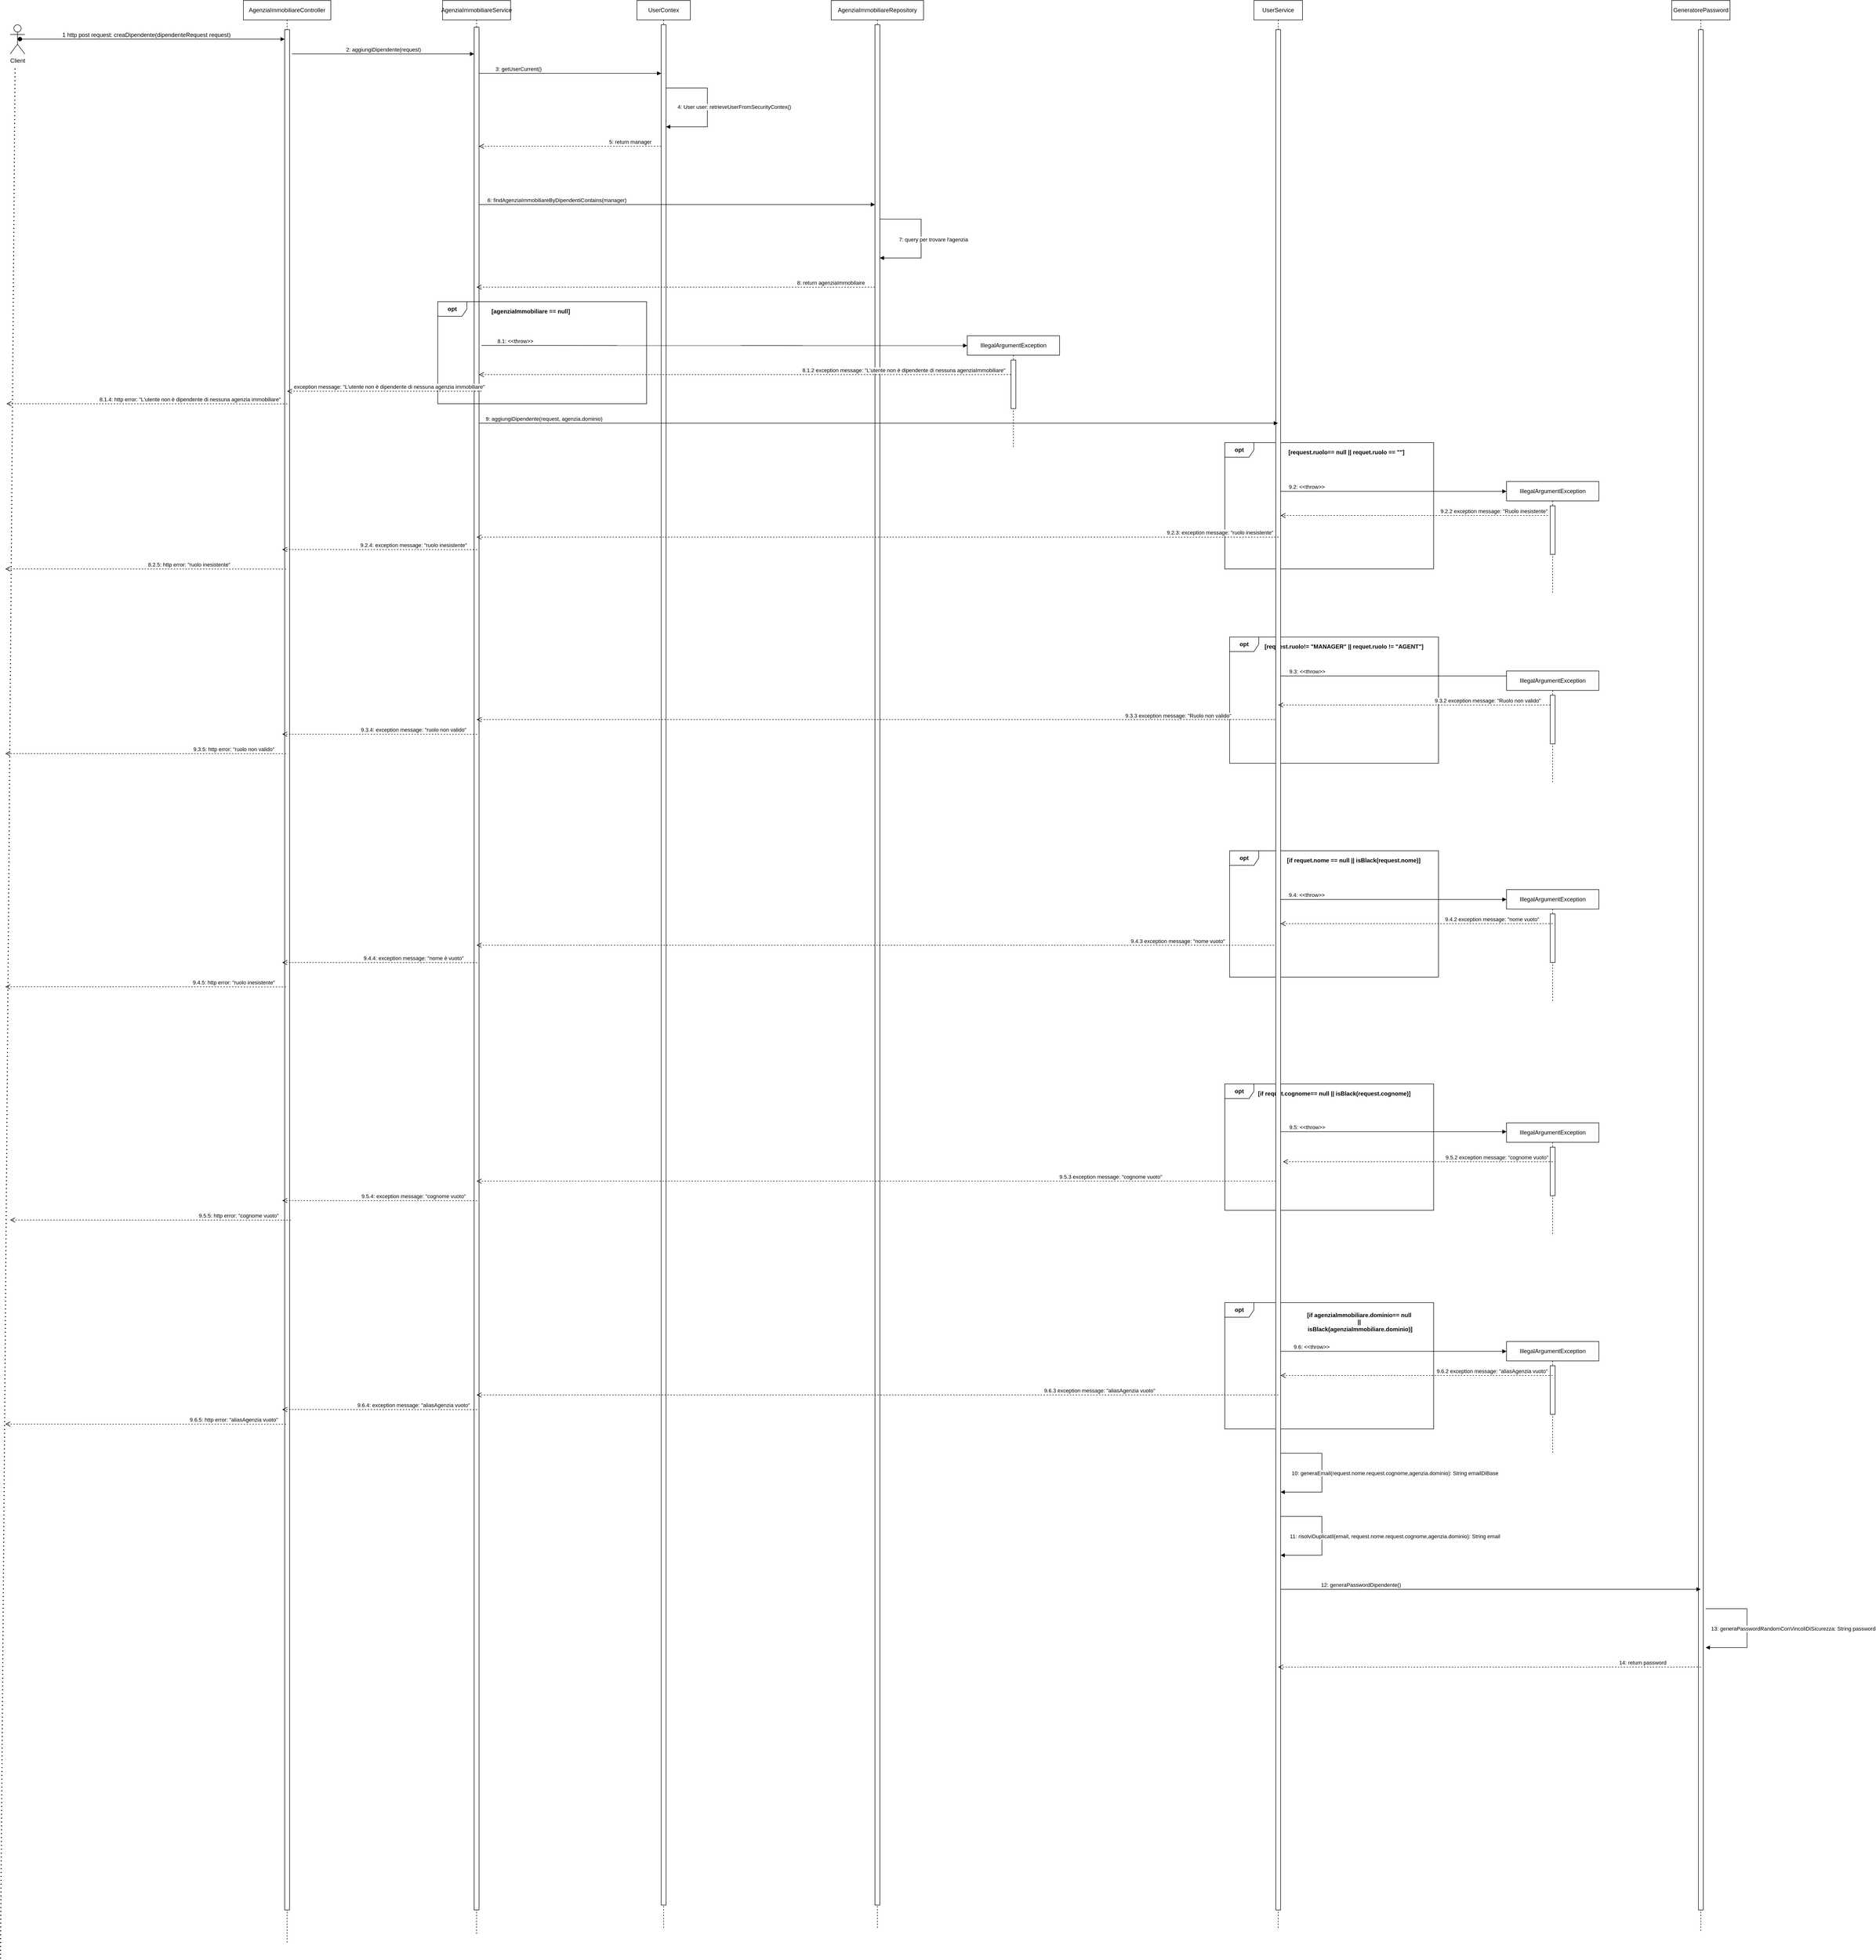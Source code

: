 <mxfile version="28.2.5">
  <diagram name="Pagina-1" id="-XG3NWOHJ_3-eHmlm58t">
    <mxGraphModel dx="1895" dy="1022" grid="1" gridSize="10" guides="1" tooltips="1" connect="1" arrows="1" fold="1" page="1" pageScale="1" pageWidth="827" pageHeight="1169" math="0" shadow="0">
      <root>
        <mxCell id="0" />
        <mxCell id="1" parent="0" />
        <mxCell id="8JB6PZW7fWWFTnTKiGVh-1" value="Client" style="shape=umlActor;verticalLabelPosition=bottom;verticalAlign=top;html=1;" parent="1" vertex="1">
          <mxGeometry x="80" y="60" width="30" height="60" as="geometry" />
        </mxCell>
        <mxCell id="8JB6PZW7fWWFTnTKiGVh-2" value="" style="endArrow=none;dashed=1;html=1;dashPattern=1 3;strokeWidth=2;rounded=0;" parent="1" edge="1">
          <mxGeometry width="50" height="50" relative="1" as="geometry">
            <mxPoint x="60" y="4040" as="sourcePoint" />
            <mxPoint x="90" y="150" as="targetPoint" />
          </mxGeometry>
        </mxCell>
        <mxCell id="8JB6PZW7fWWFTnTKiGVh-3" value="&lt;font style=&quot;font-size: 12px;&quot;&gt;1 http post request: creaDipendente(dipendenteRequest request)&lt;/font&gt;" style="html=1;verticalAlign=bottom;startArrow=oval;startFill=1;endArrow=block;startSize=8;curved=0;rounded=0;strokeWidth=1;jumpSize=14;" parent="1" edge="1">
          <mxGeometry x="-0.046" width="60" relative="1" as="geometry">
            <mxPoint x="100" y="89.5" as="sourcePoint" />
            <mxPoint x="645" y="89.5" as="targetPoint" />
            <mxPoint as="offset" />
          </mxGeometry>
        </mxCell>
        <mxCell id="8JB6PZW7fWWFTnTKiGVh-4" value="AgenziaImmobiliareController" style="shape=umlLifeline;perimeter=lifelinePerimeter;whiteSpace=wrap;html=1;container=1;dropTarget=0;collapsible=0;recursiveResize=0;outlineConnect=0;portConstraint=eastwest;newEdgeStyle={&quot;curved&quot;:0,&quot;rounded&quot;:0};" parent="1" vertex="1">
          <mxGeometry x="560" y="10" width="180" height="4000" as="geometry" />
        </mxCell>
        <mxCell id="8JB6PZW7fWWFTnTKiGVh-5" value="" style="html=1;points=[[0,0,0,0,5],[0,1,0,0,-5],[1,0,0,0,5],[1,1,0,0,-5]];perimeter=orthogonalPerimeter;outlineConnect=0;targetShapes=umlLifeline;portConstraint=eastwest;newEdgeStyle={&quot;curved&quot;:0,&quot;rounded&quot;:0};" parent="8JB6PZW7fWWFTnTKiGVh-4" vertex="1">
          <mxGeometry x="85" y="60" width="10" height="3870" as="geometry" />
        </mxCell>
        <mxCell id="8JB6PZW7fWWFTnTKiGVh-6" value="AgenziaImmobiliareService" style="shape=umlLifeline;perimeter=lifelinePerimeter;whiteSpace=wrap;html=1;container=1;dropTarget=0;collapsible=0;recursiveResize=0;outlineConnect=0;portConstraint=eastwest;newEdgeStyle={&quot;curved&quot;:0,&quot;rounded&quot;:0};" parent="1" vertex="1">
          <mxGeometry x="970" y="10" width="140" height="3980" as="geometry" />
        </mxCell>
        <mxCell id="8JB6PZW7fWWFTnTKiGVh-7" value="" style="html=1;points=[[0,0,0,0,5],[0,1,0,0,-5],[1,0,0,0,5],[1,1,0,0,-5]];perimeter=orthogonalPerimeter;outlineConnect=0;targetShapes=umlLifeline;portConstraint=eastwest;newEdgeStyle={&quot;curved&quot;:0,&quot;rounded&quot;:0};" parent="8JB6PZW7fWWFTnTKiGVh-6" vertex="1">
          <mxGeometry x="65" y="55" width="10" height="3875" as="geometry" />
        </mxCell>
        <mxCell id="8JB6PZW7fWWFTnTKiGVh-8" value="2: aggiungiDipendente(request)" style="html=1;verticalAlign=bottom;endArrow=block;curved=0;rounded=0;" parent="1" target="8JB6PZW7fWWFTnTKiGVh-7" edge="1">
          <mxGeometry width="80" relative="1" as="geometry">
            <mxPoint x="660" y="120" as="sourcePoint" />
            <mxPoint x="1040" y="120" as="targetPoint" />
          </mxGeometry>
        </mxCell>
        <mxCell id="8JB6PZW7fWWFTnTKiGVh-9" value="UserContex" style="shape=umlLifeline;perimeter=lifelinePerimeter;whiteSpace=wrap;html=1;container=1;dropTarget=0;collapsible=0;recursiveResize=0;outlineConnect=0;portConstraint=eastwest;newEdgeStyle={&quot;curved&quot;:0,&quot;rounded&quot;:0};" parent="1" vertex="1">
          <mxGeometry x="1370" y="10" width="110" height="3970" as="geometry" />
        </mxCell>
        <mxCell id="8JB6PZW7fWWFTnTKiGVh-10" value="" style="html=1;points=[[0,0,0,0,5],[0,1,0,0,-5],[1,0,0,0,5],[1,1,0,0,-5]];perimeter=orthogonalPerimeter;outlineConnect=0;targetShapes=umlLifeline;portConstraint=eastwest;newEdgeStyle={&quot;curved&quot;:0,&quot;rounded&quot;:0};" parent="8JB6PZW7fWWFTnTKiGVh-9" vertex="1">
          <mxGeometry x="50" y="50" width="10" height="3870" as="geometry" />
        </mxCell>
        <mxCell id="8JB6PZW7fWWFTnTKiGVh-11" value="3: getUserCurrent()" style="html=1;verticalAlign=bottom;endArrow=block;curved=0;rounded=0;" parent="1" target="8JB6PZW7fWWFTnTKiGVh-10" edge="1">
          <mxGeometry x="-0.571" width="80" relative="1" as="geometry">
            <mxPoint x="1045" y="160" as="sourcePoint" />
            <mxPoint x="1409.5" y="160" as="targetPoint" />
            <mxPoint as="offset" />
          </mxGeometry>
        </mxCell>
        <mxCell id="8JB6PZW7fWWFTnTKiGVh-12" value="AgenziaImmobiliareRepository" style="shape=umlLifeline;perimeter=lifelinePerimeter;whiteSpace=wrap;html=1;container=1;dropTarget=0;collapsible=0;recursiveResize=0;outlineConnect=0;portConstraint=eastwest;newEdgeStyle={&quot;curved&quot;:0,&quot;rounded&quot;:0};" parent="1" vertex="1">
          <mxGeometry x="1770" y="10" width="190" height="3970" as="geometry" />
        </mxCell>
        <mxCell id="8JB6PZW7fWWFTnTKiGVh-13" value="" style="html=1;points=[[0,0,0,0,5],[0,1,0,0,-5],[1,0,0,0,5],[1,1,0,0,-5]];perimeter=orthogonalPerimeter;outlineConnect=0;targetShapes=umlLifeline;portConstraint=eastwest;newEdgeStyle={&quot;curved&quot;:0,&quot;rounded&quot;:0};" parent="8JB6PZW7fWWFTnTKiGVh-12" vertex="1">
          <mxGeometry x="90" y="50" width="10" height="3870" as="geometry" />
        </mxCell>
        <mxCell id="8JB6PZW7fWWFTnTKiGVh-14" value="6: findAgenziaImmobiliareByDipendentiContains(manager)" style="html=1;verticalAlign=bottom;endArrow=block;curved=0;rounded=0;" parent="1" source="8JB6PZW7fWWFTnTKiGVh-7" edge="1">
          <mxGeometry x="-0.607" width="80" relative="1" as="geometry">
            <mxPoint x="1060" y="430" as="sourcePoint" />
            <mxPoint x="1860" y="430" as="targetPoint" />
            <mxPoint as="offset" />
            <Array as="points">
              <mxPoint x="1470.33" y="430" />
            </Array>
          </mxGeometry>
        </mxCell>
        <mxCell id="8JB6PZW7fWWFTnTKiGVh-15" value="5: return manager" style="html=1;verticalAlign=bottom;endArrow=open;dashed=1;endSize=8;curved=0;rounded=0;" parent="1" source="8JB6PZW7fWWFTnTKiGVh-10" edge="1">
          <mxGeometry x="-0.656" relative="1" as="geometry">
            <mxPoint x="1405" y="310" as="sourcePoint" />
            <mxPoint x="1045" y="310" as="targetPoint" />
            <mxPoint as="offset" />
          </mxGeometry>
        </mxCell>
        <mxCell id="8JB6PZW7fWWFTnTKiGVh-16" value="4: User user: retrieveUserFromSecurityContex()" style="html=1;verticalAlign=bottom;endArrow=block;curved=0;rounded=0;" parent="1" source="8JB6PZW7fWWFTnTKiGVh-10" edge="1">
          <mxGeometry x="0.061" y="55" width="80" relative="1" as="geometry">
            <mxPoint x="1435" y="190" as="sourcePoint" />
            <mxPoint x="1430" y="270" as="targetPoint" />
            <Array as="points">
              <mxPoint x="1515" y="190" />
              <mxPoint x="1515" y="270" />
            </Array>
            <mxPoint as="offset" />
          </mxGeometry>
        </mxCell>
        <mxCell id="8JB6PZW7fWWFTnTKiGVh-18" value="7: query per trovare l&#39;agenzia" style="html=1;verticalAlign=bottom;endArrow=block;curved=0;rounded=0;" parent="1" edge="1">
          <mxGeometry x="0.082" y="25" width="80" relative="1" as="geometry">
            <mxPoint x="1870" y="460" as="sourcePoint" />
            <mxPoint x="1870" y="540" as="targetPoint" />
            <Array as="points">
              <mxPoint x="1955" y="460" />
              <mxPoint x="1955" y="540" />
            </Array>
            <mxPoint as="offset" />
          </mxGeometry>
        </mxCell>
        <mxCell id="8JB6PZW7fWWFTnTKiGVh-19" value="8: return agenziaImmobilaire" style="html=1;verticalAlign=bottom;endArrow=open;dashed=1;endSize=8;curved=0;rounded=0;" parent="1" target="8JB6PZW7fWWFTnTKiGVh-6" edge="1">
          <mxGeometry x="-0.778" relative="1" as="geometry">
            <mxPoint x="1860" y="600" as="sourcePoint" />
            <mxPoint x="1780" y="600" as="targetPoint" />
            <mxPoint as="offset" />
          </mxGeometry>
        </mxCell>
        <mxCell id="8JB6PZW7fWWFTnTKiGVh-20" value="&lt;b&gt;opt&lt;/b&gt;" style="shape=umlFrame;whiteSpace=wrap;html=1;pointerEvents=0;" parent="1" vertex="1">
          <mxGeometry x="960" y="630" width="430" height="210" as="geometry" />
        </mxCell>
        <mxCell id="8JB6PZW7fWWFTnTKiGVh-21" value="[agenziaImmobiliare == null]" style="text;align=center;fontStyle=1;verticalAlign=middle;spacingLeft=3;spacingRight=3;strokeColor=none;rotatable=0;points=[[0,0.5],[1,0.5]];portConstraint=eastwest;html=1;" parent="1" vertex="1">
          <mxGeometry x="1070" y="650" width="161" as="geometry" />
        </mxCell>
        <mxCell id="8JB6PZW7fWWFTnTKiGVh-22" value="IllegalArgumentException" style="shape=umlLifeline;perimeter=lifelinePerimeter;whiteSpace=wrap;html=1;container=1;dropTarget=0;collapsible=0;recursiveResize=0;outlineConnect=0;portConstraint=eastwest;newEdgeStyle={&quot;curved&quot;:0,&quot;rounded&quot;:0};" parent="1" vertex="1">
          <mxGeometry x="2050" y="700" width="190" height="230" as="geometry" />
        </mxCell>
        <mxCell id="8JB6PZW7fWWFTnTKiGVh-23" value="" style="html=1;points=[[0,0,0,0,5],[0,1,0,0,-5],[1,0,0,0,5],[1,1,0,0,-5]];perimeter=orthogonalPerimeter;outlineConnect=0;targetShapes=umlLifeline;portConstraint=eastwest;newEdgeStyle={&quot;curved&quot;:0,&quot;rounded&quot;:0};" parent="8JB6PZW7fWWFTnTKiGVh-22" vertex="1">
          <mxGeometry x="90" y="50" width="10" height="100" as="geometry" />
        </mxCell>
        <mxCell id="8JB6PZW7fWWFTnTKiGVh-24" value="9.2: &amp;lt;&amp;lt;throw&amp;gt;&amp;gt;&amp;nbsp;" style="html=1;verticalAlign=bottom;endArrow=block;curved=0;rounded=0;" parent="1" edge="1" source="HBDuKSjmfl1NLGihpZk7-3">
          <mxGeometry x="-0.763" width="80" relative="1" as="geometry">
            <mxPoint x="2170" y="1020" as="sourcePoint" />
            <mxPoint x="3160" y="1020.31" as="targetPoint" />
            <mxPoint as="offset" />
          </mxGeometry>
        </mxCell>
        <mxCell id="8JB6PZW7fWWFTnTKiGVh-25" value="8.1.2 exception message: &quot;L&#39;utente non è dipendente di nessuna agenziaImmobiliare&quot;" style="html=1;verticalAlign=bottom;endArrow=open;dashed=1;endSize=8;curved=0;rounded=0;" parent="1" target="8JB6PZW7fWWFTnTKiGVh-7" edge="1">
          <mxGeometry x="-0.595" relative="1" as="geometry">
            <mxPoint x="2140" y="780" as="sourcePoint" />
            <mxPoint x="2060" y="780" as="targetPoint" />
            <mxPoint as="offset" />
          </mxGeometry>
        </mxCell>
        <mxCell id="8JB6PZW7fWWFTnTKiGVh-26" value="exception message: &quot;L&#39;utente non è dipendente di nessuna agenzia immobiliare&quot;" style="html=1;verticalAlign=bottom;endArrow=open;dashed=1;endSize=8;curved=0;rounded=0;" parent="1" target="8JB6PZW7fWWFTnTKiGVh-4" edge="1">
          <mxGeometry x="-0.051" relative="1" as="geometry">
            <mxPoint x="1050" y="814.23" as="sourcePoint" />
            <mxPoint x="970" y="814.23" as="targetPoint" />
            <mxPoint as="offset" />
          </mxGeometry>
        </mxCell>
        <mxCell id="8JB6PZW7fWWFTnTKiGVh-27" value="8.1.4: http error: &quot;L&#39;utente non è dipendente di nessuna agenzia immobiliare&quot;" style="html=1;verticalAlign=bottom;endArrow=open;dashed=1;endSize=8;curved=0;rounded=0;" parent="1" edge="1">
          <mxGeometry x="-0.307" relative="1" as="geometry">
            <mxPoint x="650" y="840.23" as="sourcePoint" />
            <mxPoint x="72.381" y="840" as="targetPoint" />
            <mxPoint as="offset" />
          </mxGeometry>
        </mxCell>
        <mxCell id="8JB6PZW7fWWFTnTKiGVh-28" value="&lt;b&gt;opt&lt;/b&gt;" style="shape=umlFrame;whiteSpace=wrap;html=1;pointerEvents=0;" parent="1" vertex="1">
          <mxGeometry x="2580" y="920" width="430" height="260" as="geometry" />
        </mxCell>
        <mxCell id="8JB6PZW7fWWFTnTKiGVh-29" value="[request.ruolo== null || requet.ruolo == &quot;&quot;]" style="text;align=center;fontStyle=1;verticalAlign=middle;spacingLeft=3;spacingRight=3;strokeColor=none;rotatable=0;points=[[0,0.5],[1,0.5]];portConstraint=eastwest;html=1;" parent="1" vertex="1">
          <mxGeometry x="2720" y="940" width="220" as="geometry" />
        </mxCell>
        <mxCell id="8JB6PZW7fWWFTnTKiGVh-30" value="IllegalArgumentException" style="shape=umlLifeline;perimeter=lifelinePerimeter;whiteSpace=wrap;html=1;container=1;dropTarget=0;collapsible=0;recursiveResize=0;outlineConnect=0;portConstraint=eastwest;newEdgeStyle={&quot;curved&quot;:0,&quot;rounded&quot;:0};" parent="1" vertex="1">
          <mxGeometry x="3160" y="1000" width="190" height="230" as="geometry" />
        </mxCell>
        <mxCell id="8JB6PZW7fWWFTnTKiGVh-31" value="" style="html=1;points=[[0,0,0,0,5],[0,1,0,0,-5],[1,0,0,0,5],[1,1,0,0,-5]];perimeter=orthogonalPerimeter;outlineConnect=0;targetShapes=umlLifeline;portConstraint=eastwest;newEdgeStyle={&quot;curved&quot;:0,&quot;rounded&quot;:0};" parent="8JB6PZW7fWWFTnTKiGVh-30" vertex="1">
          <mxGeometry x="90" y="50" width="10" height="100" as="geometry" />
        </mxCell>
        <mxCell id="8JB6PZW7fWWFTnTKiGVh-32" value="9.2.2 exception message: &quot;Ruolo inesistente&quot;" style="html=1;verticalAlign=bottom;endArrow=open;dashed=1;endSize=8;curved=0;rounded=0;" parent="1" edge="1" target="HBDuKSjmfl1NLGihpZk7-3">
          <mxGeometry x="-0.595" relative="1" as="geometry">
            <mxPoint x="3245" y="1070" as="sourcePoint" />
            <mxPoint x="2160" y="1070" as="targetPoint" />
            <mxPoint as="offset" />
          </mxGeometry>
        </mxCell>
        <mxCell id="8JB6PZW7fWWFTnTKiGVh-33" value="9.2.4: exception message: &quot;ruolo inesistente&quot;" style="html=1;verticalAlign=bottom;endArrow=open;dashed=1;endSize=8;curved=0;rounded=0;" parent="1" edge="1">
          <mxGeometry x="-0.347" relative="1" as="geometry">
            <mxPoint x="1041" y="1140.23" as="sourcePoint" />
            <mxPoint x="640" y="1140" as="targetPoint" />
            <mxPoint as="offset" />
          </mxGeometry>
        </mxCell>
        <mxCell id="8JB6PZW7fWWFTnTKiGVh-34" value="8.2.5: http error: &quot;ruolo inesistente&quot;" style="html=1;verticalAlign=bottom;endArrow=open;dashed=1;endSize=8;curved=0;rounded=0;" parent="1" edge="1">
          <mxGeometry x="-0.307" relative="1" as="geometry">
            <mxPoint x="647.619" y="1180.23" as="sourcePoint" />
            <mxPoint x="70" y="1180" as="targetPoint" />
            <mxPoint as="offset" />
          </mxGeometry>
        </mxCell>
        <mxCell id="8JB6PZW7fWWFTnTKiGVh-35" value="&lt;b&gt;opt&lt;/b&gt;" style="shape=umlFrame;whiteSpace=wrap;html=1;pointerEvents=0;" parent="1" vertex="1">
          <mxGeometry x="2590" y="1320" width="430" height="260" as="geometry" />
        </mxCell>
        <mxCell id="8JB6PZW7fWWFTnTKiGVh-36" value="[request.ruolo!= &quot;MANAGER&quot; || requet.ruolo != &quot;AGENT&quot;]" style="text;align=center;fontStyle=1;verticalAlign=middle;spacingLeft=3;spacingRight=3;strokeColor=none;rotatable=0;points=[[0,0.5],[1,0.5]];portConstraint=eastwest;html=1;" parent="1" vertex="1">
          <mxGeometry x="2680" y="1340" width="290" as="geometry" />
        </mxCell>
        <mxCell id="8JB6PZW7fWWFTnTKiGVh-37" value="9.3: &amp;lt;&amp;lt;throw&amp;gt;&amp;gt;&amp;nbsp;" style="html=1;verticalAlign=bottom;endArrow=block;curved=0;rounded=0;" parent="1" edge="1" source="HBDuKSjmfl1NLGihpZk7-1">
          <mxGeometry x="-0.748" width="80" relative="1" as="geometry">
            <mxPoint x="2180" y="1400" as="sourcePoint" />
            <mxPoint x="3170" y="1400.31" as="targetPoint" />
            <mxPoint as="offset" />
          </mxGeometry>
        </mxCell>
        <mxCell id="8JB6PZW7fWWFTnTKiGVh-38" value="IllegalArgumentException" style="shape=umlLifeline;perimeter=lifelinePerimeter;whiteSpace=wrap;html=1;container=1;dropTarget=0;collapsible=0;recursiveResize=0;outlineConnect=0;portConstraint=eastwest;newEdgeStyle={&quot;curved&quot;:0,&quot;rounded&quot;:0};" parent="1" vertex="1">
          <mxGeometry x="3160" y="1390" width="190" height="230" as="geometry" />
        </mxCell>
        <mxCell id="8JB6PZW7fWWFTnTKiGVh-39" value="" style="html=1;points=[[0,0,0,0,5],[0,1,0,0,-5],[1,0,0,0,5],[1,1,0,0,-5]];perimeter=orthogonalPerimeter;outlineConnect=0;targetShapes=umlLifeline;portConstraint=eastwest;newEdgeStyle={&quot;curved&quot;:0,&quot;rounded&quot;:0};" parent="8JB6PZW7fWWFTnTKiGVh-38" vertex="1">
          <mxGeometry x="90" y="50" width="10" height="100" as="geometry" />
        </mxCell>
        <mxCell id="8JB6PZW7fWWFTnTKiGVh-40" value="9.3.3 exception message: &quot;Ruolo non valido&quot;" style="html=1;verticalAlign=bottom;endArrow=open;dashed=1;endSize=8;curved=0;rounded=0;" parent="1" edge="1" target="8JB6PZW7fWWFTnTKiGVh-6">
          <mxGeometry x="-0.751" y="1" relative="1" as="geometry">
            <mxPoint x="2689.5" y="1490" as="sourcePoint" />
            <mxPoint x="1060" y="1490" as="targetPoint" />
            <mxPoint as="offset" />
          </mxGeometry>
        </mxCell>
        <mxCell id="8JB6PZW7fWWFTnTKiGVh-42" value="9.3.5: http error: &quot;ruolo non valido&quot;" style="html=1;verticalAlign=bottom;endArrow=open;dashed=1;endSize=8;curved=0;rounded=0;" parent="1" edge="1">
          <mxGeometry x="-0.627" relative="1" as="geometry">
            <mxPoint x="647.619" y="1560.23" as="sourcePoint" />
            <mxPoint x="70" y="1560" as="targetPoint" />
            <mxPoint as="offset" />
          </mxGeometry>
        </mxCell>
        <mxCell id="8JB6PZW7fWWFTnTKiGVh-43" value="&lt;b&gt;opt&lt;/b&gt;" style="shape=umlFrame;whiteSpace=wrap;html=1;pointerEvents=0;" parent="1" vertex="1">
          <mxGeometry x="2590" y="1760" width="430" height="260" as="geometry" />
        </mxCell>
        <mxCell id="8JB6PZW7fWWFTnTKiGVh-44" value="[if requet.nome == null || isBlack(request.nome)]" style="text;align=center;fontStyle=1;verticalAlign=middle;spacingLeft=3;spacingRight=3;strokeColor=none;rotatable=0;points=[[0,0.5],[1,0.5]];portConstraint=eastwest;html=1;" parent="1" vertex="1">
          <mxGeometry x="2700" y="1780" width="290" as="geometry" />
        </mxCell>
        <mxCell id="8JB6PZW7fWWFTnTKiGVh-45" value="IllegalArgumentException" style="shape=umlLifeline;perimeter=lifelinePerimeter;whiteSpace=wrap;html=1;container=1;dropTarget=0;collapsible=0;recursiveResize=0;outlineConnect=0;portConstraint=eastwest;newEdgeStyle={&quot;curved&quot;:0,&quot;rounded&quot;:0};" parent="1" vertex="1">
          <mxGeometry x="3160" y="1840" width="190" height="230" as="geometry" />
        </mxCell>
        <mxCell id="8JB6PZW7fWWFTnTKiGVh-46" value="" style="html=1;points=[[0,0,0,0,5],[0,1,0,0,-5],[1,0,0,0,5],[1,1,0,0,-5]];perimeter=orthogonalPerimeter;outlineConnect=0;targetShapes=umlLifeline;portConstraint=eastwest;newEdgeStyle={&quot;curved&quot;:0,&quot;rounded&quot;:0};" parent="8JB6PZW7fWWFTnTKiGVh-45" vertex="1">
          <mxGeometry x="90" y="50" width="10" height="100" as="geometry" />
        </mxCell>
        <mxCell id="8JB6PZW7fWWFTnTKiGVh-47" value="9.4: &amp;lt;&amp;lt;throw&amp;gt;&amp;gt;&amp;nbsp;" style="html=1;verticalAlign=bottom;endArrow=block;curved=0;rounded=0;" parent="1" edge="1" source="HBDuKSjmfl1NLGihpZk7-3">
          <mxGeometry x="-0.763" width="80" relative="1" as="geometry">
            <mxPoint x="2170" y="1860" as="sourcePoint" />
            <mxPoint x="3160" y="1860.31" as="targetPoint" />
            <mxPoint as="offset" />
          </mxGeometry>
        </mxCell>
        <mxCell id="8JB6PZW7fWWFTnTKiGVh-48" value="9.4.3 exception message: &quot;nome vuoto&quot;" style="html=1;verticalAlign=bottom;endArrow=open;dashed=1;endSize=8;curved=0;rounded=0;" parent="1" edge="1" target="8JB6PZW7fWWFTnTKiGVh-6">
          <mxGeometry x="-0.751" y="1" relative="1" as="geometry">
            <mxPoint x="2687.5" y="1954.38" as="sourcePoint" />
            <mxPoint x="1602.5" y="1954.38" as="targetPoint" />
            <mxPoint as="offset" />
          </mxGeometry>
        </mxCell>
        <mxCell id="8JB6PZW7fWWFTnTKiGVh-49" value="9.4.4: exception message: &quot;nome è vuoto&quot;" style="html=1;verticalAlign=bottom;endArrow=open;dashed=1;endSize=8;curved=0;rounded=0;" parent="1" edge="1">
          <mxGeometry x="-0.347" relative="1" as="geometry">
            <mxPoint x="1041" y="1990.23" as="sourcePoint" />
            <mxPoint x="640" y="1990" as="targetPoint" />
            <mxPoint as="offset" />
          </mxGeometry>
        </mxCell>
        <mxCell id="8JB6PZW7fWWFTnTKiGVh-52" value="9.4.5: http error: &quot;ruolo inesistente&quot;" style="html=1;verticalAlign=bottom;endArrow=open;dashed=1;endSize=8;curved=0;rounded=0;" parent="1" edge="1">
          <mxGeometry x="-0.627" relative="1" as="geometry">
            <mxPoint x="647.619" y="2040.23" as="sourcePoint" />
            <mxPoint x="70" y="2040" as="targetPoint" />
            <mxPoint as="offset" />
          </mxGeometry>
        </mxCell>
        <mxCell id="8JB6PZW7fWWFTnTKiGVh-53" value="&lt;b&gt;opt&lt;/b&gt;" style="shape=umlFrame;whiteSpace=wrap;html=1;pointerEvents=0;" parent="1" vertex="1">
          <mxGeometry x="2580" y="2240" width="430" height="260" as="geometry" />
        </mxCell>
        <mxCell id="8JB6PZW7fWWFTnTKiGVh-54" value="IllegalArgumentException" style="shape=umlLifeline;perimeter=lifelinePerimeter;whiteSpace=wrap;html=1;container=1;dropTarget=0;collapsible=0;recursiveResize=0;outlineConnect=0;portConstraint=eastwest;newEdgeStyle={&quot;curved&quot;:0,&quot;rounded&quot;:0};" parent="1" vertex="1">
          <mxGeometry x="3160" y="2320" width="190" height="230" as="geometry" />
        </mxCell>
        <mxCell id="8JB6PZW7fWWFTnTKiGVh-55" value="" style="html=1;points=[[0,0,0,0,5],[0,1,0,0,-5],[1,0,0,0,5],[1,1,0,0,-5]];perimeter=orthogonalPerimeter;outlineConnect=0;targetShapes=umlLifeline;portConstraint=eastwest;newEdgeStyle={&quot;curved&quot;:0,&quot;rounded&quot;:0};" parent="8JB6PZW7fWWFTnTKiGVh-54" vertex="1">
          <mxGeometry x="90" y="50" width="10" height="100" as="geometry" />
        </mxCell>
        <mxCell id="8JB6PZW7fWWFTnTKiGVh-56" value="9.5: &amp;lt;&amp;lt;throw&amp;gt;&amp;gt;&amp;nbsp;" style="html=1;verticalAlign=bottom;endArrow=block;curved=0;rounded=0;" parent="1" edge="1" source="HBDuKSjmfl1NLGihpZk7-1">
          <mxGeometry x="-0.741" width="80" relative="1" as="geometry">
            <mxPoint x="2170" y="2338" as="sourcePoint" />
            <mxPoint x="3160" y="2338.31" as="targetPoint" />
            <mxPoint as="offset" />
          </mxGeometry>
        </mxCell>
        <mxCell id="8JB6PZW7fWWFTnTKiGVh-57" value="9.5.2 exception message: &quot;cognome vuoto&quot;" style="html=1;verticalAlign=bottom;endArrow=open;dashed=1;endSize=8;curved=0;rounded=0;" parent="1" edge="1">
          <mxGeometry x="-0.586" relative="1" as="geometry">
            <mxPoint x="3255.37" y="2400" as="sourcePoint" />
            <mxPoint x="2700.0" y="2400" as="targetPoint" />
            <mxPoint as="offset" />
          </mxGeometry>
        </mxCell>
        <mxCell id="8JB6PZW7fWWFTnTKiGVh-58" value="9.5.4: exception message: &quot;cognome vuoto&quot;" style="html=1;verticalAlign=bottom;endArrow=open;dashed=1;endSize=8;curved=0;rounded=0;" parent="1" edge="1">
          <mxGeometry x="-0.347" relative="1" as="geometry">
            <mxPoint x="1041" y="2480.23" as="sourcePoint" />
            <mxPoint x="640" y="2480" as="targetPoint" />
            <mxPoint as="offset" />
          </mxGeometry>
        </mxCell>
        <mxCell id="8JB6PZW7fWWFTnTKiGVh-59" value="9.5.5: http error: &quot;cognome vuoto&quot;" style="html=1;verticalAlign=bottom;endArrow=open;dashed=1;endSize=8;curved=0;rounded=0;" parent="1" edge="1">
          <mxGeometry x="-0.627" relative="1" as="geometry">
            <mxPoint x="657.619" y="2520.23" as="sourcePoint" />
            <mxPoint x="80" y="2520" as="targetPoint" />
            <mxPoint as="offset" />
          </mxGeometry>
        </mxCell>
        <mxCell id="8JB6PZW7fWWFTnTKiGVh-60" value="&lt;b&gt;opt&lt;/b&gt;" style="shape=umlFrame;whiteSpace=wrap;html=1;pointerEvents=0;" parent="1" vertex="1">
          <mxGeometry x="2580" y="2690" width="430" height="260" as="geometry" />
        </mxCell>
        <mxCell id="8JB6PZW7fWWFTnTKiGVh-61" value="[if requet.cognome== null || isBlack(request.cognome)]" style="text;align=center;fontStyle=1;verticalAlign=middle;spacingLeft=3;spacingRight=3;strokeColor=none;rotatable=0;points=[[0,0.5],[1,0.5]];portConstraint=eastwest;html=1;" parent="1" vertex="1">
          <mxGeometry x="2660" y="2260" width="290" as="geometry" />
        </mxCell>
        <mxCell id="8JB6PZW7fWWFTnTKiGVh-62" value="[if agenziaImmobiliare.dominio== null&amp;nbsp;&lt;div&gt;||&amp;nbsp;&lt;/div&gt;&lt;div&gt;isBlack(agenziaImmobiliare.dominio)]&lt;/div&gt;" style="text;align=center;fontStyle=1;verticalAlign=middle;spacingLeft=3;spacingRight=3;strokeColor=none;rotatable=0;points=[[0,0.5],[1,0.5]];portConstraint=eastwest;html=1;" parent="1" vertex="1">
          <mxGeometry x="2695" y="2700" width="325" height="60" as="geometry" />
        </mxCell>
        <mxCell id="8JB6PZW7fWWFTnTKiGVh-63" value="IllegalArgumentException" style="shape=umlLifeline;perimeter=lifelinePerimeter;whiteSpace=wrap;html=1;container=1;dropTarget=0;collapsible=0;recursiveResize=0;outlineConnect=0;portConstraint=eastwest;newEdgeStyle={&quot;curved&quot;:0,&quot;rounded&quot;:0};" parent="1" vertex="1">
          <mxGeometry x="3160" y="2770" width="190" height="230" as="geometry" />
        </mxCell>
        <mxCell id="8JB6PZW7fWWFTnTKiGVh-64" value="" style="html=1;points=[[0,0,0,0,5],[0,1,0,0,-5],[1,0,0,0,5],[1,1,0,0,-5]];perimeter=orthogonalPerimeter;outlineConnect=0;targetShapes=umlLifeline;portConstraint=eastwest;newEdgeStyle={&quot;curved&quot;:0,&quot;rounded&quot;:0};" parent="8JB6PZW7fWWFTnTKiGVh-63" vertex="1">
          <mxGeometry x="90" y="50" width="10" height="100" as="geometry" />
        </mxCell>
        <mxCell id="8JB6PZW7fWWFTnTKiGVh-65" value="9.6: &amp;lt;&amp;lt;throw&amp;gt;&amp;gt;&amp;nbsp;" style="html=1;verticalAlign=bottom;endArrow=block;curved=0;rounded=0;" parent="1" edge="1" source="HBDuKSjmfl1NLGihpZk7-3">
          <mxGeometry x="-0.72" width="80" relative="1" as="geometry">
            <mxPoint x="2170" y="2790" as="sourcePoint" />
            <mxPoint x="3160" y="2790.31" as="targetPoint" />
            <mxPoint as="offset" />
          </mxGeometry>
        </mxCell>
        <mxCell id="8JB6PZW7fWWFTnTKiGVh-66" value="9.6.2 exception message: &quot;aliasAgenzia vuoto&quot;" style="html=1;verticalAlign=bottom;endArrow=open;dashed=1;endSize=8;curved=0;rounded=0;" parent="1" edge="1" target="HBDuKSjmfl1NLGihpZk7-3">
          <mxGeometry x="-0.554" relative="1" as="geometry">
            <mxPoint x="3255" y="2840" as="sourcePoint" />
            <mxPoint x="2170" y="2840" as="targetPoint" />
            <mxPoint as="offset" />
          </mxGeometry>
        </mxCell>
        <mxCell id="8JB6PZW7fWWFTnTKiGVh-67" value="9.6.4: exception message: &quot;aliasAgenzia vuoto&quot;" style="html=1;verticalAlign=bottom;endArrow=open;dashed=1;endSize=8;curved=0;rounded=0;" parent="1" edge="1">
          <mxGeometry x="-0.347" relative="1" as="geometry">
            <mxPoint x="1041" y="2910.23" as="sourcePoint" />
            <mxPoint x="640" y="2910" as="targetPoint" />
            <mxPoint as="offset" />
          </mxGeometry>
        </mxCell>
        <mxCell id="8JB6PZW7fWWFTnTKiGVh-68" value="9.6.5: http error: &quot;aliasAgenzia vuoto&quot;" style="html=1;verticalAlign=bottom;endArrow=open;dashed=1;endSize=8;curved=0;rounded=0;" parent="1" edge="1">
          <mxGeometry x="-0.627" relative="1" as="geometry">
            <mxPoint x="647.619" y="2940.23" as="sourcePoint" />
            <mxPoint x="70" y="2940" as="targetPoint" />
            <mxPoint as="offset" />
          </mxGeometry>
        </mxCell>
        <mxCell id="HBDuKSjmfl1NLGihpZk7-1" value="UserService" style="shape=umlLifeline;perimeter=lifelinePerimeter;whiteSpace=wrap;html=1;container=1;dropTarget=0;collapsible=0;recursiveResize=0;outlineConnect=0;portConstraint=eastwest;newEdgeStyle={&quot;curved&quot;:0,&quot;rounded&quot;:0};" vertex="1" parent="1">
          <mxGeometry x="2640" y="10" width="100" height="3970" as="geometry" />
        </mxCell>
        <mxCell id="HBDuKSjmfl1NLGihpZk7-3" value="" style="html=1;points=[[0,0,0,0,5],[0,1,0,0,-5],[1,0,0,0,5],[1,1,0,0,-5]];perimeter=orthogonalPerimeter;outlineConnect=0;targetShapes=umlLifeline;portConstraint=eastwest;newEdgeStyle={&quot;curved&quot;:0,&quot;rounded&quot;:0};" vertex="1" parent="HBDuKSjmfl1NLGihpZk7-1">
          <mxGeometry x="45" y="60" width="10" height="3870" as="geometry" />
        </mxCell>
        <mxCell id="HBDuKSjmfl1NLGihpZk7-2" value="8.1: &amp;lt;&amp;lt;throw&amp;gt;&amp;gt;&amp;nbsp;" style="html=1;verticalAlign=bottom;endArrow=block;curved=0;rounded=0;" edge="1" parent="1">
          <mxGeometry x="-0.859" width="80" relative="1" as="geometry">
            <mxPoint x="1050" y="720" as="sourcePoint" />
            <mxPoint x="2050" y="720.31" as="targetPoint" />
            <mxPoint x="1" as="offset" />
          </mxGeometry>
        </mxCell>
        <mxCell id="HBDuKSjmfl1NLGihpZk7-4" value="9: aggiungiDipendente(request, agenzia.dominio)&amp;nbsp;" style="html=1;verticalAlign=bottom;endArrow=block;curved=0;rounded=0;" edge="1" parent="1" target="HBDuKSjmfl1NLGihpZk7-1">
          <mxGeometry x="-0.836" width="80" relative="1" as="geometry">
            <mxPoint x="1045" y="880" as="sourcePoint" />
            <mxPoint x="2045" y="880.31" as="targetPoint" />
            <mxPoint as="offset" />
          </mxGeometry>
        </mxCell>
        <mxCell id="HBDuKSjmfl1NLGihpZk7-5" value="9.2.3: exception message: &quot;ruolo inesistente&quot;" style="html=1;verticalAlign=bottom;endArrow=open;dashed=1;endSize=8;curved=0;rounded=0;" edge="1" parent="1" target="8JB6PZW7fWWFTnTKiGVh-6">
          <mxGeometry x="-0.853" relative="1" as="geometry">
            <mxPoint x="2691" y="1114.46" as="sourcePoint" />
            <mxPoint x="2290" y="1114.23" as="targetPoint" />
            <mxPoint as="offset" />
          </mxGeometry>
        </mxCell>
        <mxCell id="HBDuKSjmfl1NLGihpZk7-7" value="9.3.2 exception message: &quot;Ruolo non valido&quot;" style="html=1;verticalAlign=bottom;endArrow=open;dashed=1;endSize=8;curved=0;rounded=0;" edge="1" parent="1" source="8JB6PZW7fWWFTnTKiGVh-39">
          <mxGeometry x="-0.536" relative="1" as="geometry">
            <mxPoint x="3250" y="1465" as="sourcePoint" />
            <mxPoint x="2690" y="1460" as="targetPoint" />
            <mxPoint x="1" as="offset" />
          </mxGeometry>
        </mxCell>
        <mxCell id="HBDuKSjmfl1NLGihpZk7-8" value="9.3.4: exception message: &quot;ruolo non valido&quot;" style="html=1;verticalAlign=bottom;endArrow=open;dashed=1;endSize=8;curved=0;rounded=0;" edge="1" parent="1">
          <mxGeometry x="-0.346" relative="1" as="geometry">
            <mxPoint x="1041" y="1520.23" as="sourcePoint" />
            <mxPoint x="640" y="1520" as="targetPoint" />
            <mxPoint as="offset" />
          </mxGeometry>
        </mxCell>
        <mxCell id="HBDuKSjmfl1NLGihpZk7-9" value="9.4.2 exception message: &quot;nome vuoto&quot;" style="html=1;verticalAlign=bottom;endArrow=open;dashed=1;endSize=8;curved=0;rounded=0;" edge="1" parent="1" target="HBDuKSjmfl1NLGihpZk7-3">
          <mxGeometry x="-0.554" relative="1" as="geometry">
            <mxPoint x="3255" y="1910" as="sourcePoint" />
            <mxPoint x="2170" y="1910" as="targetPoint" />
            <mxPoint as="offset" />
          </mxGeometry>
        </mxCell>
        <mxCell id="HBDuKSjmfl1NLGihpZk7-10" value="9.5.3 exception message: &quot;cognome vuoto&quot;" style="html=1;verticalAlign=bottom;endArrow=open;dashed=1;endSize=8;curved=0;rounded=0;" edge="1" parent="1" target="8JB6PZW7fWWFTnTKiGVh-6">
          <mxGeometry x="-0.586" relative="1" as="geometry">
            <mxPoint x="2685.37" y="2440" as="sourcePoint" />
            <mxPoint x="2130" y="2440" as="targetPoint" />
            <mxPoint as="offset" />
          </mxGeometry>
        </mxCell>
        <mxCell id="HBDuKSjmfl1NLGihpZk7-11" value="9.6.3 exception message: &quot;aliasAgenzia vuoto&quot;" style="html=1;verticalAlign=bottom;endArrow=open;dashed=1;endSize=8;curved=0;rounded=0;" edge="1" parent="1" target="8JB6PZW7fWWFTnTKiGVh-6">
          <mxGeometry x="-0.554" relative="1" as="geometry">
            <mxPoint x="2690" y="2880" as="sourcePoint" />
            <mxPoint x="2130" y="2880" as="targetPoint" />
            <mxPoint as="offset" />
          </mxGeometry>
        </mxCell>
        <mxCell id="HBDuKSjmfl1NLGihpZk7-12" value="10: generaEmail(request.nome.request.cognome,agenzia.dominio): String emailDiBase" style="html=1;verticalAlign=bottom;endArrow=block;curved=0;rounded=0;" edge="1" parent="1">
          <mxGeometry x="0.08" y="150" width="80" relative="1" as="geometry">
            <mxPoint x="2695" y="3000" as="sourcePoint" />
            <mxPoint x="2695" y="3080" as="targetPoint" />
            <Array as="points">
              <mxPoint x="2780" y="3000" />
              <mxPoint x="2780" y="3080" />
            </Array>
            <mxPoint as="offset" />
          </mxGeometry>
        </mxCell>
        <mxCell id="HBDuKSjmfl1NLGihpZk7-13" value="11: risolviDuplicatil(email, request.nome.request.cognome,agenzia.dominio): String email" style="html=1;verticalAlign=bottom;endArrow=block;curved=0;rounded=0;" edge="1" parent="1">
          <mxGeometry x="0.08" y="150" width="80" relative="1" as="geometry">
            <mxPoint x="2695" y="3130" as="sourcePoint" />
            <mxPoint x="2695" y="3210" as="targetPoint" />
            <Array as="points">
              <mxPoint x="2780" y="3130" />
              <mxPoint x="2780" y="3210" />
            </Array>
            <mxPoint as="offset" />
          </mxGeometry>
        </mxCell>
        <mxCell id="HBDuKSjmfl1NLGihpZk7-14" value="GeneratorePassword" style="shape=umlLifeline;perimeter=lifelinePerimeter;whiteSpace=wrap;html=1;container=1;dropTarget=0;collapsible=0;recursiveResize=0;outlineConnect=0;portConstraint=eastwest;newEdgeStyle={&quot;curved&quot;:0,&quot;rounded&quot;:0};" vertex="1" parent="1">
          <mxGeometry x="3500" y="10" width="120" height="3975" as="geometry" />
        </mxCell>
        <mxCell id="HBDuKSjmfl1NLGihpZk7-15" value="" style="html=1;points=[[0,0,0,0,5],[0,1,0,0,-5],[1,0,0,0,5],[1,1,0,0,-5]];perimeter=orthogonalPerimeter;outlineConnect=0;targetShapes=umlLifeline;portConstraint=eastwest;newEdgeStyle={&quot;curved&quot;:0,&quot;rounded&quot;:0};" vertex="1" parent="HBDuKSjmfl1NLGihpZk7-14">
          <mxGeometry x="55" y="60" width="10" height="3870" as="geometry" />
        </mxCell>
        <mxCell id="HBDuKSjmfl1NLGihpZk7-16" value="12: generaPasswordDipendente()" style="html=1;verticalAlign=bottom;endArrow=block;curved=0;rounded=0;" edge="1" parent="1" target="HBDuKSjmfl1NLGihpZk7-14">
          <mxGeometry x="-0.618" width="80" relative="1" as="geometry">
            <mxPoint x="2695" y="3280" as="sourcePoint" />
            <mxPoint x="2775" y="3280" as="targetPoint" />
            <mxPoint as="offset" />
          </mxGeometry>
        </mxCell>
        <mxCell id="HBDuKSjmfl1NLGihpZk7-17" value="13: generaPasswordRandomConVincoliDiSicurezza: String password" style="html=1;verticalAlign=bottom;endArrow=block;curved=0;rounded=0;" edge="1" parent="1">
          <mxGeometry x="0.08" y="95" width="80" relative="1" as="geometry">
            <mxPoint x="3570" y="3320" as="sourcePoint" />
            <mxPoint x="3570" y="3400" as="targetPoint" />
            <Array as="points">
              <mxPoint x="3655" y="3320" />
              <mxPoint x="3655" y="3400" />
            </Array>
            <mxPoint as="offset" />
          </mxGeometry>
        </mxCell>
        <mxCell id="HBDuKSjmfl1NLGihpZk7-18" value="14: return password" style="html=1;verticalAlign=bottom;endArrow=open;dashed=1;endSize=8;curved=0;rounded=0;" edge="1" parent="1" target="HBDuKSjmfl1NLGihpZk7-1">
          <mxGeometry x="-0.724" relative="1" as="geometry">
            <mxPoint x="3560" y="3440" as="sourcePoint" />
            <mxPoint x="3480" y="3440" as="targetPoint" />
            <mxPoint as="offset" />
          </mxGeometry>
        </mxCell>
      </root>
    </mxGraphModel>
  </diagram>
</mxfile>
